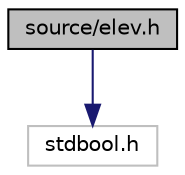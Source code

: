 digraph "source/elev.h"
{
 // LATEX_PDF_SIZE
  edge [fontname="Helvetica",fontsize="10",labelfontname="Helvetica",labelfontsize="10"];
  node [fontname="Helvetica",fontsize="10",shape=record];
  Node0 [label="source/elev.h",height=0.2,width=0.4,color="black", fillcolor="grey75", style="filled", fontcolor="black",tooltip="Wrapper for libComedi Elevator control."];
  Node0 -> Node1 [color="midnightblue",fontsize="10",style="solid"];
  Node1 [label="stdbool.h",height=0.2,width=0.4,color="grey75", fillcolor="white", style="filled",tooltip=" "];
}
